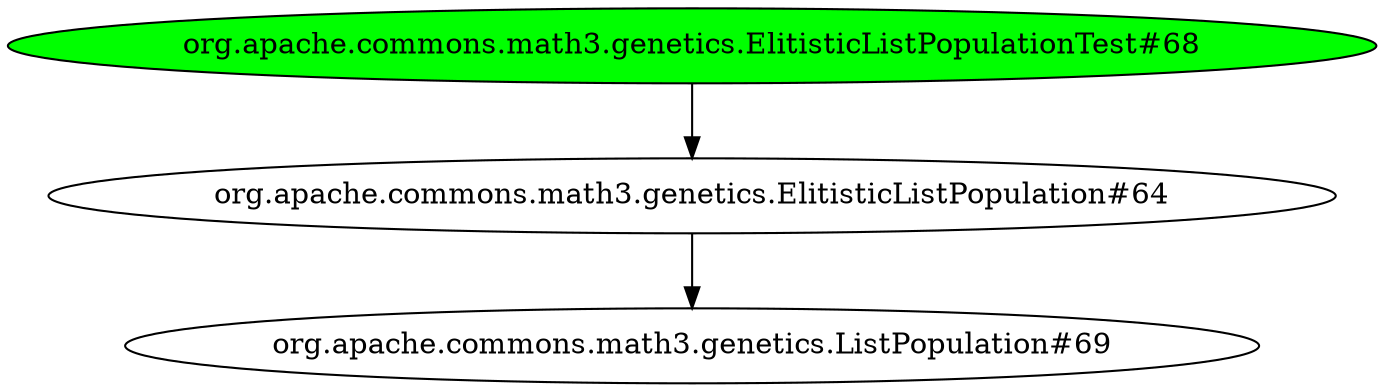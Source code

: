 digraph "cg/org.apache.commons.math3.genetics.ElitisticListPopulationTest#68"
{
	"org.apache.commons.math3.genetics.ElitisticListPopulationTest#68" [style=filled,fillcolor=green];
	"org.apache.commons.math3.genetics.ElitisticListPopulationTest#68" -> "org.apache.commons.math3.genetics.ElitisticListPopulation#64";
	"org.apache.commons.math3.genetics.ElitisticListPopulation#64" -> "org.apache.commons.math3.genetics.ListPopulation#69";
}

